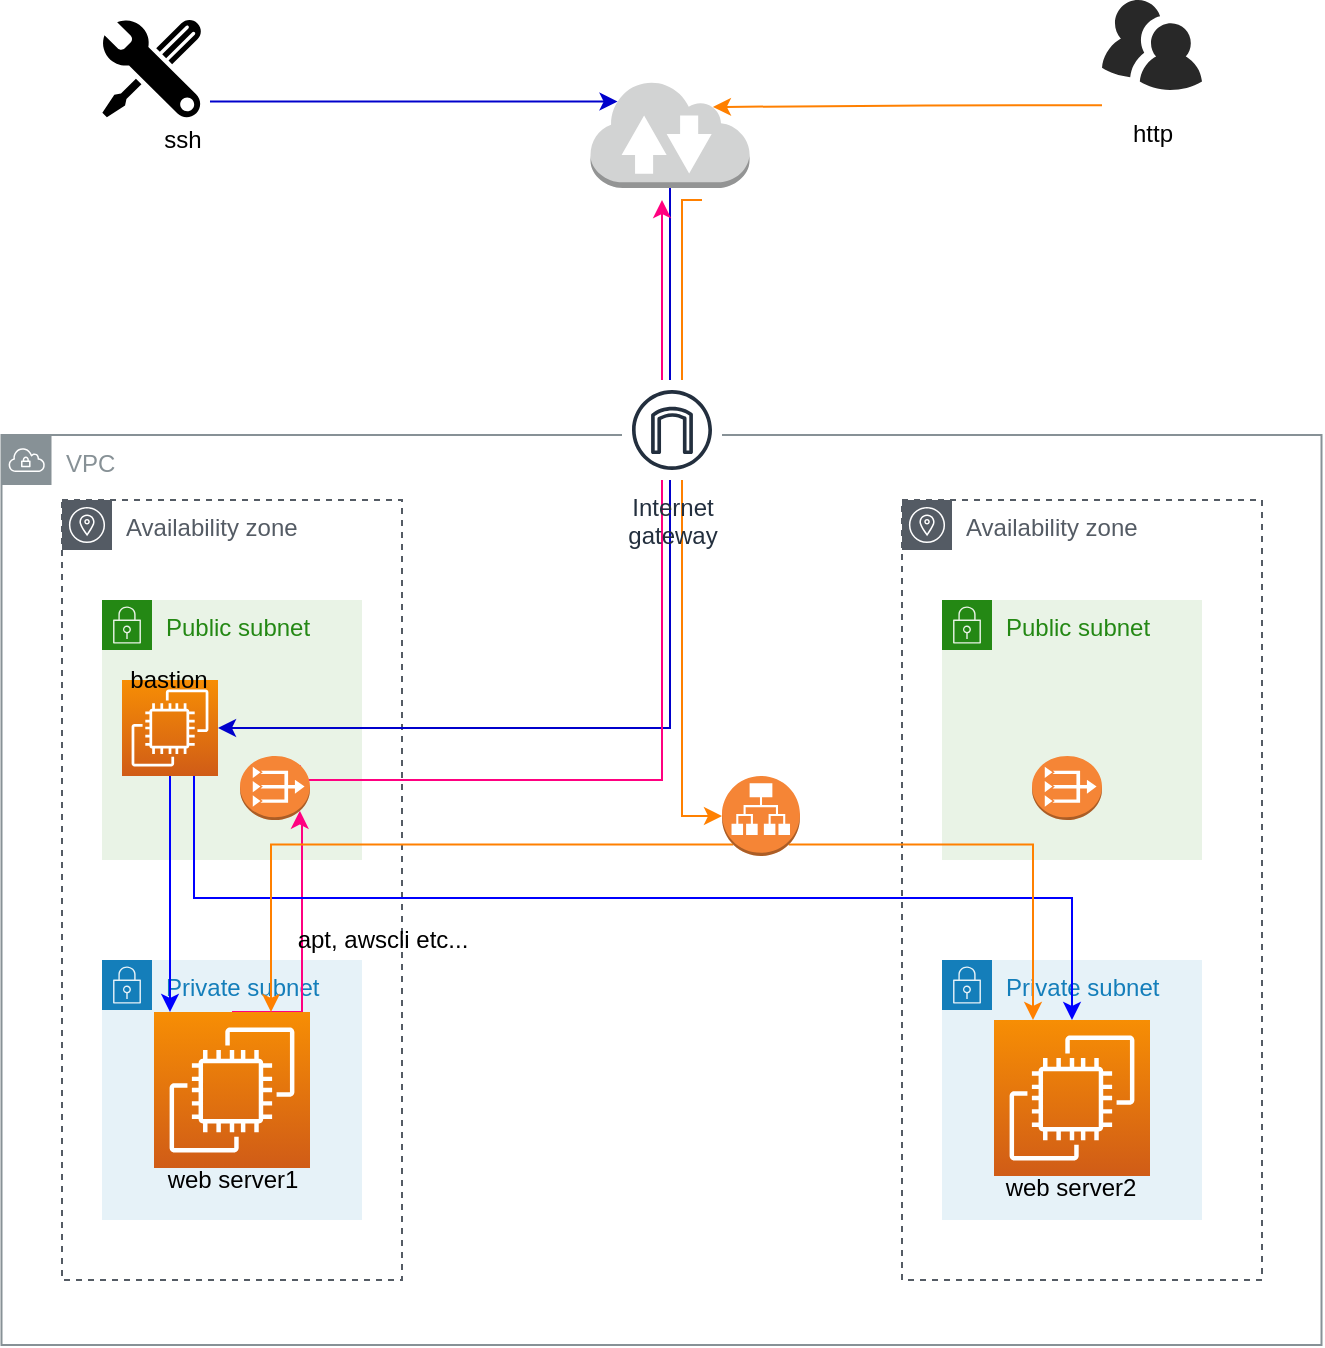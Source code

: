 <mxfile version="15.4.0" type="github">
  <diagram id="ifScoxPYQsQ3SOjYmCZe" name="Page-1">
    <mxGraphModel dx="782" dy="468" grid="1" gridSize="10" guides="1" tooltips="1" connect="1" arrows="1" fold="1" page="1" pageScale="1" pageWidth="827" pageHeight="1169" math="0" shadow="0">
      <root>
        <mxCell id="0" />
        <mxCell id="1" parent="0" />
        <mxCell id="3hPcI8mBHhadJBkQZYBo-6" value="VPC" style="sketch=0;outlineConnect=0;gradientColor=none;html=1;whiteSpace=wrap;fontSize=12;fontStyle=0;shape=mxgraph.aws4.group;grIcon=mxgraph.aws4.group_vpc;strokeColor=#879196;fillColor=none;verticalAlign=top;align=left;spacingLeft=30;fontColor=#879196;dashed=0;rotation=0;" parent="1" vertex="1">
          <mxGeometry x="79.75" y="237.5" width="660" height="455" as="geometry" />
        </mxCell>
        <mxCell id="6MaqBNxOtZPIMnZLXvaM-24" style="edgeStyle=orthogonalEdgeStyle;rounded=0;orthogonalLoop=1;jettySize=auto;html=1;strokeColor=#FF8000;" edge="1" parent="1" target="6MaqBNxOtZPIMnZLXvaM-12">
          <mxGeometry relative="1" as="geometry">
            <mxPoint x="430" y="120" as="sourcePoint" />
            <Array as="points">
              <mxPoint x="420" y="120" />
              <mxPoint x="420" y="428" />
            </Array>
          </mxGeometry>
        </mxCell>
        <mxCell id="3hPcI8mBHhadJBkQZYBo-3" value="" style="outlineConnect=0;dashed=0;verticalLabelPosition=bottom;verticalAlign=top;align=center;html=1;shape=mxgraph.aws3.internet_2;fillColor=#D2D3D3;gradientColor=none;" parent="1" vertex="1">
          <mxGeometry x="374.25" y="60" width="79.5" height="54" as="geometry" />
        </mxCell>
        <mxCell id="6MaqBNxOtZPIMnZLXvaM-3" value="Availability zone" style="sketch=0;outlineConnect=0;gradientColor=none;html=1;whiteSpace=wrap;fontSize=12;fontStyle=0;shape=mxgraph.aws4.group;grIcon=mxgraph.aws4.group_availability_zone;strokeColor=#545B64;fillColor=none;verticalAlign=top;align=left;spacingLeft=30;fontColor=#545B64;dashed=1;" vertex="1" parent="1">
          <mxGeometry x="110" y="270" width="170" height="390" as="geometry" />
        </mxCell>
        <mxCell id="6MaqBNxOtZPIMnZLXvaM-4" value="Availability zone" style="sketch=0;outlineConnect=0;gradientColor=none;html=1;whiteSpace=wrap;fontSize=12;fontStyle=0;shape=mxgraph.aws4.group;grIcon=mxgraph.aws4.group_availability_zone;strokeColor=#545B64;fillColor=none;verticalAlign=top;align=left;spacingLeft=30;fontColor=#545B64;dashed=1;" vertex="1" parent="1">
          <mxGeometry x="530" y="270" width="180" height="390" as="geometry" />
        </mxCell>
        <mxCell id="6MaqBNxOtZPIMnZLXvaM-5" value="Public subnet" style="points=[[0,0],[0.25,0],[0.5,0],[0.75,0],[1,0],[1,0.25],[1,0.5],[1,0.75],[1,1],[0.75,1],[0.5,1],[0.25,1],[0,1],[0,0.75],[0,0.5],[0,0.25]];outlineConnect=0;gradientColor=none;html=1;whiteSpace=wrap;fontSize=12;fontStyle=0;shape=mxgraph.aws4.group;grIcon=mxgraph.aws4.group_security_group;grStroke=0;strokeColor=#248814;fillColor=#E9F3E6;verticalAlign=top;align=left;spacingLeft=30;fontColor=#248814;dashed=0;" vertex="1" parent="1">
          <mxGeometry x="130" y="320" width="130" height="130" as="geometry" />
        </mxCell>
        <mxCell id="6MaqBNxOtZPIMnZLXvaM-6" value="Private subnet" style="points=[[0,0],[0.25,0],[0.5,0],[0.75,0],[1,0],[1,0.25],[1,0.5],[1,0.75],[1,1],[0.75,1],[0.5,1],[0.25,1],[0,1],[0,0.75],[0,0.5],[0,0.25]];outlineConnect=0;gradientColor=none;html=1;whiteSpace=wrap;fontSize=12;fontStyle=0;shape=mxgraph.aws4.group;grIcon=mxgraph.aws4.group_security_group;grStroke=0;strokeColor=#147EBA;fillColor=#E6F2F8;verticalAlign=top;align=left;spacingLeft=30;fontColor=#147EBA;dashed=0;" vertex="1" parent="1">
          <mxGeometry x="130" y="500" width="130" height="130" as="geometry" />
        </mxCell>
        <mxCell id="6MaqBNxOtZPIMnZLXvaM-7" value="Public subnet" style="points=[[0,0],[0.25,0],[0.5,0],[0.75,0],[1,0],[1,0.25],[1,0.5],[1,0.75],[1,1],[0.75,1],[0.5,1],[0.25,1],[0,1],[0,0.75],[0,0.5],[0,0.25]];outlineConnect=0;gradientColor=none;html=1;whiteSpace=wrap;fontSize=12;fontStyle=0;shape=mxgraph.aws4.group;grIcon=mxgraph.aws4.group_security_group;grStroke=0;strokeColor=#248814;fillColor=#E9F3E6;verticalAlign=top;align=left;spacingLeft=30;fontColor=#248814;dashed=0;" vertex="1" parent="1">
          <mxGeometry x="550" y="320" width="130" height="130" as="geometry" />
        </mxCell>
        <mxCell id="6MaqBNxOtZPIMnZLXvaM-8" value="Private subnet" style="points=[[0,0],[0.25,0],[0.5,0],[0.75,0],[1,0],[1,0.25],[1,0.5],[1,0.75],[1,1],[0.75,1],[0.5,1],[0.25,1],[0,1],[0,0.75],[0,0.5],[0,0.25]];outlineConnect=0;gradientColor=none;html=1;whiteSpace=wrap;fontSize=12;fontStyle=0;shape=mxgraph.aws4.group;grIcon=mxgraph.aws4.group_security_group;grStroke=0;strokeColor=#147EBA;fillColor=#E6F2F8;verticalAlign=top;align=left;spacingLeft=30;fontColor=#147EBA;dashed=0;" vertex="1" parent="1">
          <mxGeometry x="550" y="500" width="130" height="130" as="geometry" />
        </mxCell>
        <mxCell id="6MaqBNxOtZPIMnZLXvaM-57" style="edgeStyle=orthogonalEdgeStyle;rounded=0;orthogonalLoop=1;jettySize=auto;html=1;exitX=0.5;exitY=0;exitDx=0;exitDy=0;exitPerimeter=0;entryX=0.855;entryY=0.855;entryDx=0;entryDy=0;entryPerimeter=0;strokeColor=#FF0080;" edge="1" parent="1" source="6MaqBNxOtZPIMnZLXvaM-9" target="6MaqBNxOtZPIMnZLXvaM-41">
          <mxGeometry relative="1" as="geometry">
            <Array as="points">
              <mxPoint x="230" y="526" />
              <mxPoint x="230" y="430" />
              <mxPoint x="229" y="430" />
            </Array>
          </mxGeometry>
        </mxCell>
        <mxCell id="6MaqBNxOtZPIMnZLXvaM-9" value="" style="sketch=0;points=[[0,0,0],[0.25,0,0],[0.5,0,0],[0.75,0,0],[1,0,0],[0,1,0],[0.25,1,0],[0.5,1,0],[0.75,1,0],[1,1,0],[0,0.25,0],[0,0.5,0],[0,0.75,0],[1,0.25,0],[1,0.5,0],[1,0.75,0]];outlineConnect=0;fontColor=#232F3E;gradientColor=#F78E04;gradientDirection=north;fillColor=#D05C17;strokeColor=#ffffff;dashed=0;verticalLabelPosition=bottom;verticalAlign=top;align=center;html=1;fontSize=12;fontStyle=0;aspect=fixed;shape=mxgraph.aws4.resourceIcon;resIcon=mxgraph.aws4.ec2;" vertex="1" parent="1">
          <mxGeometry x="156" y="526" width="78" height="78" as="geometry" />
        </mxCell>
        <mxCell id="6MaqBNxOtZPIMnZLXvaM-53" style="edgeStyle=orthogonalEdgeStyle;rounded=0;orthogonalLoop=1;jettySize=auto;html=1;exitX=0.5;exitY=1;exitDx=0;exitDy=0;exitPerimeter=0;strokeColor=#0000FF;" edge="1" parent="1" source="6MaqBNxOtZPIMnZLXvaM-10">
          <mxGeometry relative="1" as="geometry">
            <mxPoint x="164" y="526" as="targetPoint" />
            <Array as="points">
              <mxPoint x="164" y="526" />
            </Array>
          </mxGeometry>
        </mxCell>
        <mxCell id="6MaqBNxOtZPIMnZLXvaM-54" style="edgeStyle=orthogonalEdgeStyle;rounded=0;orthogonalLoop=1;jettySize=auto;html=1;exitX=0.75;exitY=1;exitDx=0;exitDy=0;exitPerimeter=0;entryX=0.5;entryY=0;entryDx=0;entryDy=0;entryPerimeter=0;strokeColor=#0000FF;" edge="1" parent="1" source="6MaqBNxOtZPIMnZLXvaM-10" target="6MaqBNxOtZPIMnZLXvaM-11">
          <mxGeometry relative="1" as="geometry" />
        </mxCell>
        <mxCell id="6MaqBNxOtZPIMnZLXvaM-10" value="" style="sketch=0;points=[[0,0,0],[0.25,0,0],[0.5,0,0],[0.75,0,0],[1,0,0],[0,1,0],[0.25,1,0],[0.5,1,0],[0.75,1,0],[1,1,0],[0,0.25,0],[0,0.5,0],[0,0.75,0],[1,0.25,0],[1,0.5,0],[1,0.75,0]];outlineConnect=0;fontColor=#232F3E;gradientColor=#F78E04;gradientDirection=north;fillColor=#D05C17;strokeColor=#ffffff;dashed=0;verticalLabelPosition=bottom;verticalAlign=top;align=center;html=1;fontSize=12;fontStyle=0;aspect=fixed;shape=mxgraph.aws4.resourceIcon;resIcon=mxgraph.aws4.ec2;" vertex="1" parent="1">
          <mxGeometry x="140" y="360" width="48" height="48" as="geometry" />
        </mxCell>
        <mxCell id="6MaqBNxOtZPIMnZLXvaM-11" value="" style="sketch=0;points=[[0,0,0],[0.25,0,0],[0.5,0,0],[0.75,0,0],[1,0,0],[0,1,0],[0.25,1,0],[0.5,1,0],[0.75,1,0],[1,1,0],[0,0.25,0],[0,0.5,0],[0,0.75,0],[1,0.25,0],[1,0.5,0],[1,0.75,0]];outlineConnect=0;fontColor=#232F3E;gradientColor=#F78E04;gradientDirection=north;fillColor=#D05C17;strokeColor=#ffffff;dashed=0;verticalLabelPosition=bottom;verticalAlign=top;align=center;html=1;fontSize=12;fontStyle=0;aspect=fixed;shape=mxgraph.aws4.resourceIcon;resIcon=mxgraph.aws4.ec2;" vertex="1" parent="1">
          <mxGeometry x="576" y="530" width="78" height="78" as="geometry" />
        </mxCell>
        <mxCell id="6MaqBNxOtZPIMnZLXvaM-50" style="edgeStyle=orthogonalEdgeStyle;rounded=0;orthogonalLoop=1;jettySize=auto;html=1;exitX=0.145;exitY=0.855;exitDx=0;exitDy=0;exitPerimeter=0;entryX=0.75;entryY=0;entryDx=0;entryDy=0;entryPerimeter=0;strokeColor=#FF8000;" edge="1" parent="1" source="6MaqBNxOtZPIMnZLXvaM-12" target="6MaqBNxOtZPIMnZLXvaM-9">
          <mxGeometry relative="1" as="geometry" />
        </mxCell>
        <mxCell id="6MaqBNxOtZPIMnZLXvaM-51" style="edgeStyle=orthogonalEdgeStyle;rounded=0;orthogonalLoop=1;jettySize=auto;html=1;exitX=0.855;exitY=0.855;exitDx=0;exitDy=0;exitPerimeter=0;entryX=0.25;entryY=0;entryDx=0;entryDy=0;entryPerimeter=0;strokeColor=#FF8000;" edge="1" parent="1" source="6MaqBNxOtZPIMnZLXvaM-12" target="6MaqBNxOtZPIMnZLXvaM-11">
          <mxGeometry relative="1" as="geometry" />
        </mxCell>
        <mxCell id="6MaqBNxOtZPIMnZLXvaM-12" value="" style="outlineConnect=0;dashed=0;verticalLabelPosition=bottom;verticalAlign=top;align=center;html=1;shape=mxgraph.aws3.application_load_balancer;fillColor=#F58536;gradientColor=none;" vertex="1" parent="1">
          <mxGeometry x="440" y="408" width="39" height="40" as="geometry" />
        </mxCell>
        <mxCell id="6MaqBNxOtZPIMnZLXvaM-20" style="edgeStyle=orthogonalEdgeStyle;rounded=0;orthogonalLoop=1;jettySize=auto;html=1;entryX=0.77;entryY=0.25;entryDx=0;entryDy=0;entryPerimeter=0;strokeColor=#FF8000;exitX=0;exitY=1.17;exitDx=0;exitDy=0;exitPerimeter=0;" edge="1" parent="1" source="6MaqBNxOtZPIMnZLXvaM-19" target="3hPcI8mBHhadJBkQZYBo-3">
          <mxGeometry relative="1" as="geometry" />
        </mxCell>
        <mxCell id="6MaqBNxOtZPIMnZLXvaM-19" value="" style="verticalLabelPosition=bottom;sketch=0;html=1;fillColor=#282828;strokeColor=none;verticalAlign=top;pointerEvents=1;align=center;shape=mxgraph.cisco_safe.people_places_things_icons.icon9;" vertex="1" parent="1">
          <mxGeometry x="630" y="20" width="50" height="45" as="geometry" />
        </mxCell>
        <mxCell id="6MaqBNxOtZPIMnZLXvaM-36" style="edgeStyle=orthogonalEdgeStyle;rounded=0;orthogonalLoop=1;jettySize=auto;html=1;entryX=0.17;entryY=0.2;entryDx=0;entryDy=0;entryPerimeter=0;strokeColor=#0000CC;exitX=1.08;exitY=0.822;exitDx=0;exitDy=0;exitPerimeter=0;" edge="1" parent="1" source="6MaqBNxOtZPIMnZLXvaM-25" target="3hPcI8mBHhadJBkQZYBo-3">
          <mxGeometry relative="1" as="geometry" />
        </mxCell>
        <mxCell id="6MaqBNxOtZPIMnZLXvaM-25" value="" style="verticalLabelPosition=bottom;sketch=0;html=1;fillColor=#000000;strokeColor=none;verticalAlign=top;pointerEvents=1;align=center;shape=mxgraph.cisco_safe.people_places_things_icons.icon10;" vertex="1" parent="1">
          <mxGeometry x="130" y="30" width="50" height="49.5" as="geometry" />
        </mxCell>
        <mxCell id="6MaqBNxOtZPIMnZLXvaM-29" style="edgeStyle=orthogonalEdgeStyle;rounded=0;orthogonalLoop=1;jettySize=auto;html=1;exitX=0.5;exitY=1;exitDx=0;exitDy=0;exitPerimeter=0;entryX=1;entryY=0.5;entryDx=0;entryDy=0;entryPerimeter=0;strokeColor=#0000CC;" edge="1" parent="1" source="3hPcI8mBHhadJBkQZYBo-3" target="6MaqBNxOtZPIMnZLXvaM-10">
          <mxGeometry relative="1" as="geometry" />
        </mxCell>
        <mxCell id="6MaqBNxOtZPIMnZLXvaM-33" value="http" style="text;html=1;align=center;verticalAlign=middle;resizable=0;points=[];autosize=1;strokeColor=none;fillColor=none;" vertex="1" parent="1">
          <mxGeometry x="635" y="77" width="40" height="20" as="geometry" />
        </mxCell>
        <mxCell id="6MaqBNxOtZPIMnZLXvaM-37" value="ssh" style="text;html=1;align=center;verticalAlign=middle;resizable=0;points=[];autosize=1;strokeColor=none;fillColor=none;" vertex="1" parent="1">
          <mxGeometry x="155" y="79.5" width="30" height="20" as="geometry" />
        </mxCell>
        <mxCell id="6MaqBNxOtZPIMnZLXvaM-45" value="" style="outlineConnect=0;dashed=0;verticalLabelPosition=bottom;verticalAlign=top;align=center;html=1;shape=mxgraph.aws3.vpc_nat_gateway;fillColor=#F58536;gradientColor=none;" vertex="1" parent="1">
          <mxGeometry x="595" y="398" width="35" height="32" as="geometry" />
        </mxCell>
        <mxCell id="6MaqBNxOtZPIMnZLXvaM-58" style="edgeStyle=orthogonalEdgeStyle;rounded=0;orthogonalLoop=1;jettySize=auto;html=1;exitX=0.855;exitY=0.145;exitDx=0;exitDy=0;exitPerimeter=0;strokeColor=#FF0080;" edge="1" parent="1" source="6MaqBNxOtZPIMnZLXvaM-41">
          <mxGeometry relative="1" as="geometry">
            <mxPoint x="410" y="120" as="targetPoint" />
            <Array as="points">
              <mxPoint x="229" y="410" />
              <mxPoint x="410" y="410" />
            </Array>
          </mxGeometry>
        </mxCell>
        <mxCell id="6MaqBNxOtZPIMnZLXvaM-41" value="" style="outlineConnect=0;dashed=0;verticalLabelPosition=bottom;verticalAlign=top;align=center;html=1;shape=mxgraph.aws3.vpc_nat_gateway;fillColor=#F58536;gradientColor=none;" vertex="1" parent="1">
          <mxGeometry x="199" y="398" width="35" height="32" as="geometry" />
        </mxCell>
        <mxCell id="6MaqBNxOtZPIMnZLXvaM-59" value="bastion" style="text;html=1;align=center;verticalAlign=middle;resizable=0;points=[];autosize=1;strokeColor=none;fillColor=none;" vertex="1" parent="1">
          <mxGeometry x="138" y="350" width="50" height="20" as="geometry" />
        </mxCell>
        <mxCell id="6MaqBNxOtZPIMnZLXvaM-60" value="web server1" style="text;html=1;align=center;verticalAlign=middle;resizable=0;points=[];autosize=1;strokeColor=none;fillColor=none;" vertex="1" parent="1">
          <mxGeometry x="155" y="600" width="80" height="20" as="geometry" />
        </mxCell>
        <mxCell id="6MaqBNxOtZPIMnZLXvaM-61" value="web server2" style="text;html=1;align=center;verticalAlign=middle;resizable=0;points=[];autosize=1;strokeColor=none;fillColor=none;" vertex="1" parent="1">
          <mxGeometry x="574" y="604" width="80" height="20" as="geometry" />
        </mxCell>
        <mxCell id="6MaqBNxOtZPIMnZLXvaM-1" value="Internet&#xa;gateway" style="sketch=0;outlineConnect=0;fontColor=#232F3E;gradientColor=none;strokeColor=#232F3E;fillColor=#ffffff;dashed=0;verticalLabelPosition=bottom;verticalAlign=top;align=center;html=1;fontSize=12;fontStyle=0;aspect=fixed;shape=mxgraph.aws4.resourceIcon;resIcon=mxgraph.aws4.internet_gateway;" vertex="1" parent="1">
          <mxGeometry x="390" y="210" width="50" height="50" as="geometry" />
        </mxCell>
        <mxCell id="6MaqBNxOtZPIMnZLXvaM-62" value="apt, awscli etc..." style="text;html=1;align=center;verticalAlign=middle;resizable=0;points=[];autosize=1;strokeColor=none;fillColor=none;" vertex="1" parent="1">
          <mxGeometry x="220" y="480" width="100" height="20" as="geometry" />
        </mxCell>
      </root>
    </mxGraphModel>
  </diagram>
</mxfile>
